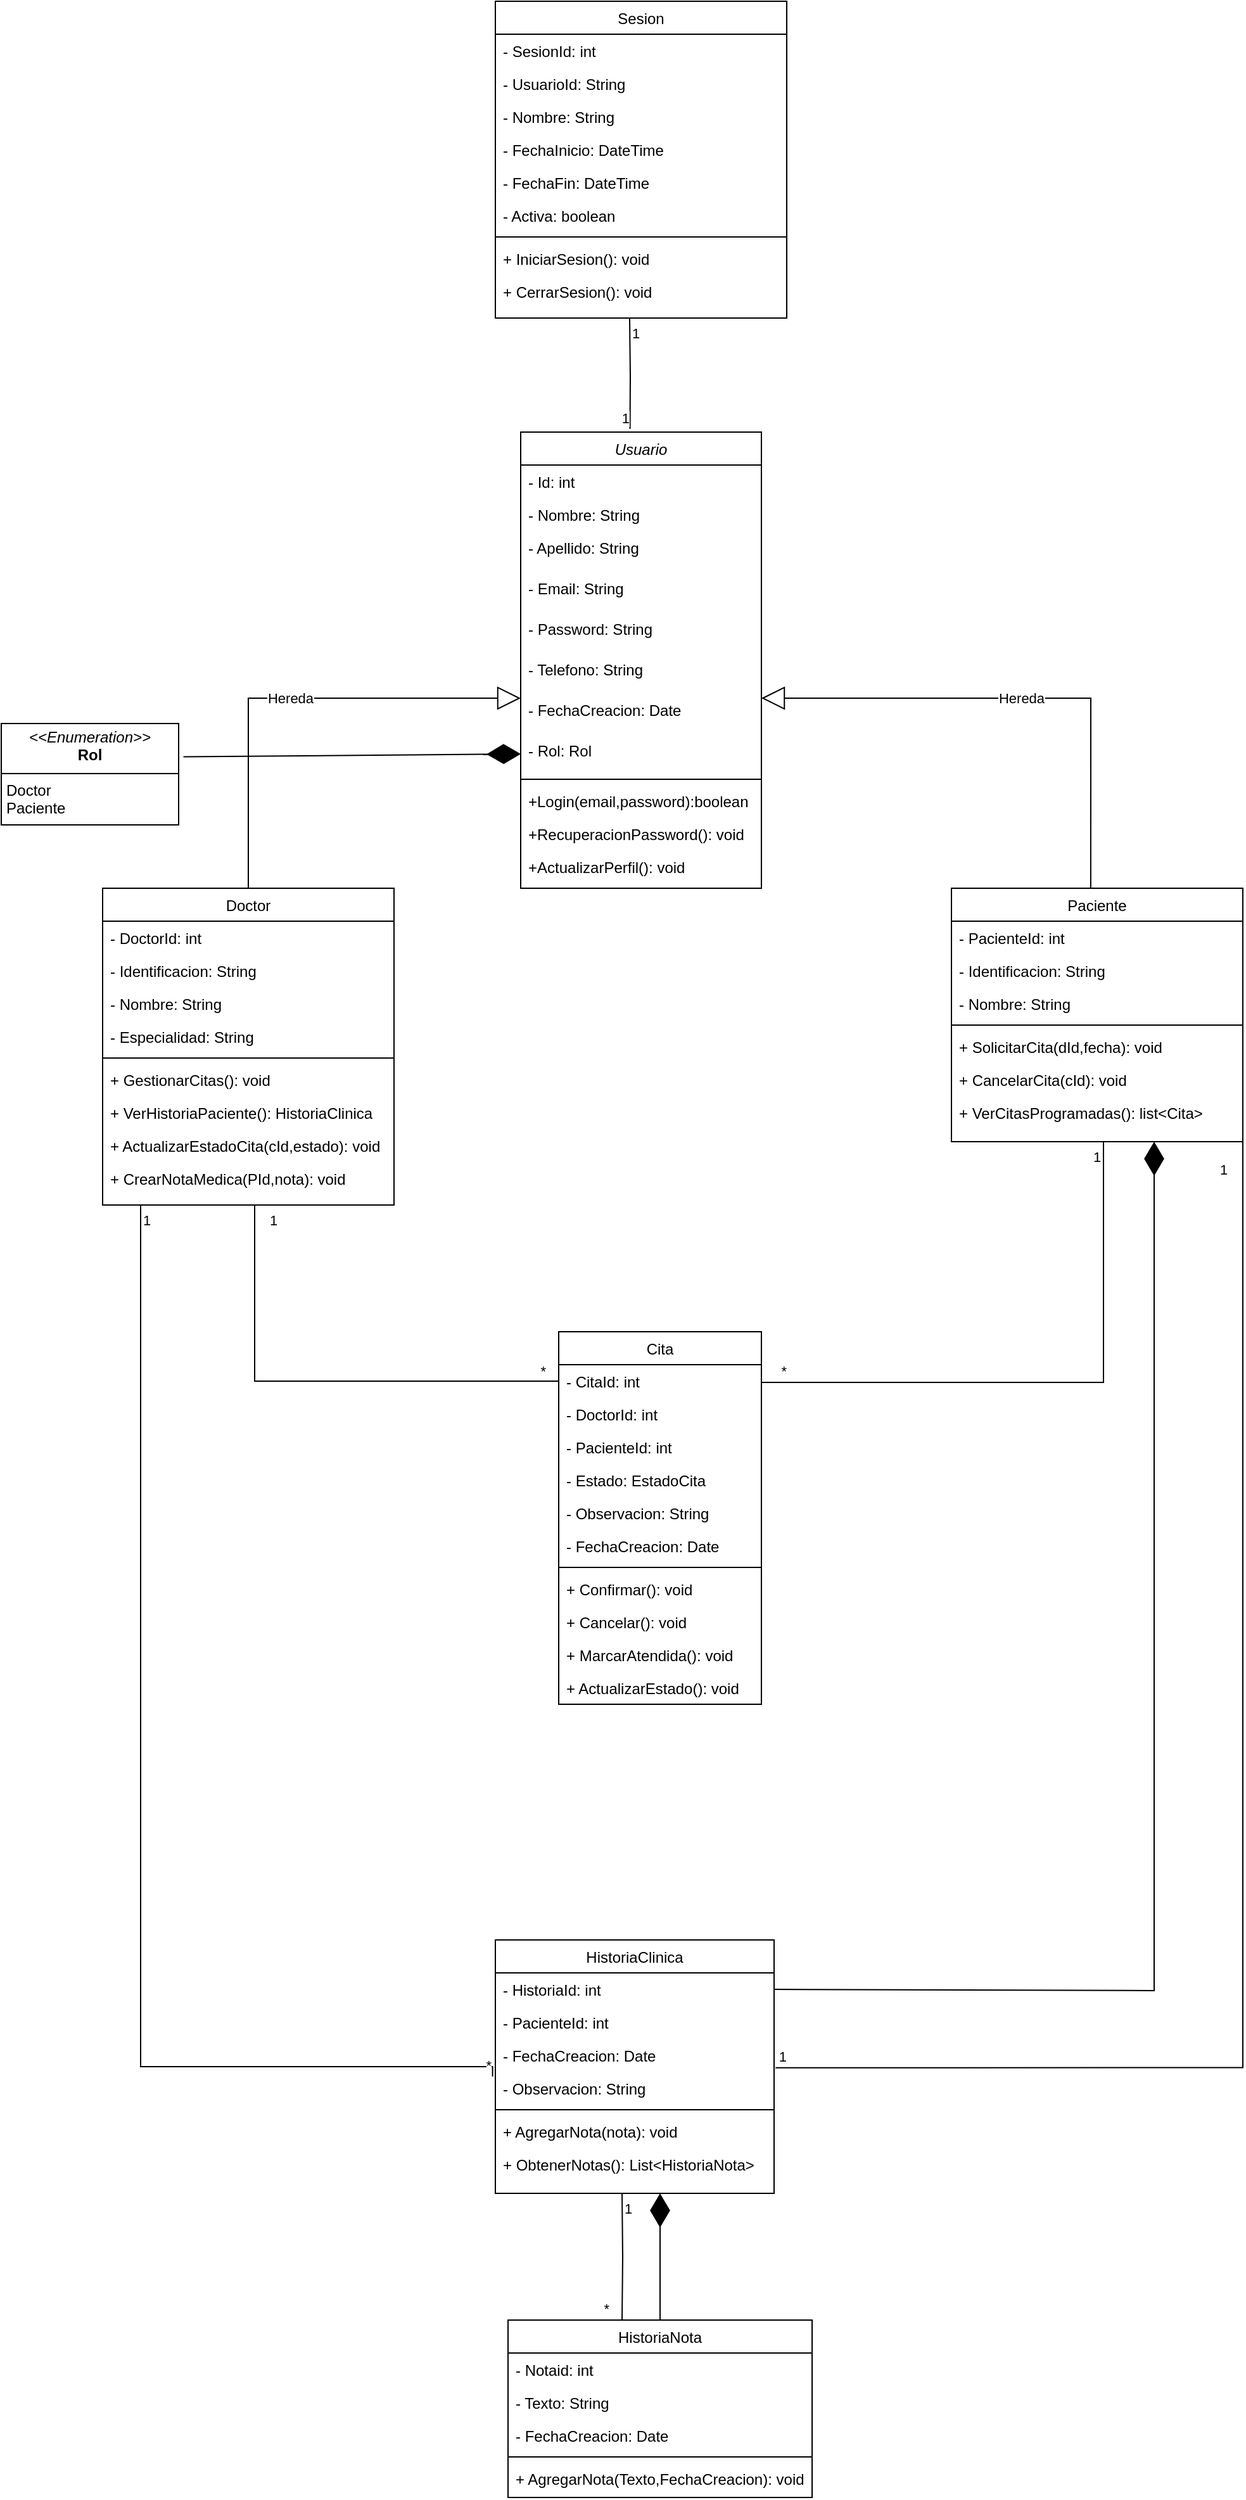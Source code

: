 <mxfile version="28.2.0">
  <diagram id="C5RBs43oDa-KdzZeNtuy" name="Page-1">
    <mxGraphModel dx="1711" dy="1525" grid="1" gridSize="10" guides="1" tooltips="1" connect="1" arrows="1" fold="1" page="1" pageScale="1" pageWidth="827" pageHeight="1169" math="0" shadow="0">
      <root>
        <mxCell id="WIyWlLk6GJQsqaUBKTNV-0" />
        <mxCell id="WIyWlLk6GJQsqaUBKTNV-1" parent="WIyWlLk6GJQsqaUBKTNV-0" />
        <mxCell id="zkfFHV4jXpPFQw0GAbJ--0" value="Usuario" style="swimlane;fontStyle=2;align=center;verticalAlign=top;childLayout=stackLayout;horizontal=1;startSize=26;horizontalStack=0;resizeParent=1;resizeLast=0;collapsible=1;marginBottom=0;rounded=0;shadow=0;strokeWidth=1;" parent="WIyWlLk6GJQsqaUBKTNV-1" vertex="1">
          <mxGeometry x="20" y="90" width="190" height="360" as="geometry">
            <mxRectangle x="230" y="140" width="160" height="26" as="alternateBounds" />
          </mxGeometry>
        </mxCell>
        <mxCell id="zkfFHV4jXpPFQw0GAbJ--1" value="- Id: int" style="text;align=left;verticalAlign=top;spacingLeft=4;spacingRight=4;overflow=hidden;rotatable=0;points=[[0,0.5],[1,0.5]];portConstraint=eastwest;" parent="zkfFHV4jXpPFQw0GAbJ--0" vertex="1">
          <mxGeometry y="26" width="190" height="26" as="geometry" />
        </mxCell>
        <mxCell id="zkfFHV4jXpPFQw0GAbJ--2" value="- Nombre: String  " style="text;align=left;verticalAlign=top;spacingLeft=4;spacingRight=4;overflow=hidden;rotatable=0;points=[[0,0.5],[1,0.5]];portConstraint=eastwest;rounded=0;shadow=0;html=0;" parent="zkfFHV4jXpPFQw0GAbJ--0" vertex="1">
          <mxGeometry y="52" width="190" height="26" as="geometry" />
        </mxCell>
        <mxCell id="zkfFHV4jXpPFQw0GAbJ--3" value="- Apellido: String" style="text;align=left;verticalAlign=top;spacingLeft=4;spacingRight=4;overflow=hidden;rotatable=0;points=[[0,0.5],[1,0.5]];portConstraint=eastwest;rounded=0;shadow=0;html=0;" parent="zkfFHV4jXpPFQw0GAbJ--0" vertex="1">
          <mxGeometry y="78" width="190" height="32" as="geometry" />
        </mxCell>
        <mxCell id="Ki-O50RaUJqETEI8qicS-6" value="- Email: String" style="text;align=left;verticalAlign=top;spacingLeft=4;spacingRight=4;overflow=hidden;rotatable=0;points=[[0,0.5],[1,0.5]];portConstraint=eastwest;rounded=0;shadow=0;html=0;" vertex="1" parent="zkfFHV4jXpPFQw0GAbJ--0">
          <mxGeometry y="110" width="190" height="32" as="geometry" />
        </mxCell>
        <mxCell id="Ki-O50RaUJqETEI8qicS-5" value="- Password: String" style="text;align=left;verticalAlign=top;spacingLeft=4;spacingRight=4;overflow=hidden;rotatable=0;points=[[0,0.5],[1,0.5]];portConstraint=eastwest;rounded=0;shadow=0;html=0;" vertex="1" parent="zkfFHV4jXpPFQw0GAbJ--0">
          <mxGeometry y="142" width="190" height="32" as="geometry" />
        </mxCell>
        <mxCell id="Ki-O50RaUJqETEI8qicS-7" value="- Telefono: String" style="text;align=left;verticalAlign=top;spacingLeft=4;spacingRight=4;overflow=hidden;rotatable=0;points=[[0,0.5],[1,0.5]];portConstraint=eastwest;rounded=0;shadow=0;html=0;" vertex="1" parent="zkfFHV4jXpPFQw0GAbJ--0">
          <mxGeometry y="174" width="190" height="32" as="geometry" />
        </mxCell>
        <mxCell id="Ki-O50RaUJqETEI8qicS-4" value="- FechaCreacion: Date" style="text;align=left;verticalAlign=top;spacingLeft=4;spacingRight=4;overflow=hidden;rotatable=0;points=[[0,0.5],[1,0.5]];portConstraint=eastwest;rounded=0;shadow=0;html=0;" vertex="1" parent="zkfFHV4jXpPFQw0GAbJ--0">
          <mxGeometry y="206" width="190" height="32" as="geometry" />
        </mxCell>
        <mxCell id="Ki-O50RaUJqETEI8qicS-3" value="- Rol: Rol" style="text;align=left;verticalAlign=top;spacingLeft=4;spacingRight=4;overflow=hidden;rotatable=0;points=[[0,0.5],[1,0.5]];portConstraint=eastwest;rounded=0;shadow=0;html=0;" vertex="1" parent="zkfFHV4jXpPFQw0GAbJ--0">
          <mxGeometry y="238" width="190" height="32" as="geometry" />
        </mxCell>
        <mxCell id="zkfFHV4jXpPFQw0GAbJ--4" value="" style="line;html=1;strokeWidth=1;align=left;verticalAlign=middle;spacingTop=-1;spacingLeft=3;spacingRight=3;rotatable=0;labelPosition=right;points=[];portConstraint=eastwest;" parent="zkfFHV4jXpPFQw0GAbJ--0" vertex="1">
          <mxGeometry y="270" width="190" height="8" as="geometry" />
        </mxCell>
        <mxCell id="Ki-O50RaUJqETEI8qicS-10" value="+Login(email,password):boolean" style="text;align=left;verticalAlign=top;spacingLeft=4;spacingRight=4;overflow=hidden;rotatable=0;points=[[0,0.5],[1,0.5]];portConstraint=eastwest;" vertex="1" parent="zkfFHV4jXpPFQw0GAbJ--0">
          <mxGeometry y="278" width="190" height="26" as="geometry" />
        </mxCell>
        <mxCell id="Ki-O50RaUJqETEI8qicS-9" value="+RecuperacionPassword(): void" style="text;align=left;verticalAlign=top;spacingLeft=4;spacingRight=4;overflow=hidden;rotatable=0;points=[[0,0.5],[1,0.5]];portConstraint=eastwest;" vertex="1" parent="zkfFHV4jXpPFQw0GAbJ--0">
          <mxGeometry y="304" width="190" height="26" as="geometry" />
        </mxCell>
        <mxCell id="Ki-O50RaUJqETEI8qicS-8" value="+ActualizarPerfil(): void" style="text;align=left;verticalAlign=top;spacingLeft=4;spacingRight=4;overflow=hidden;rotatable=0;points=[[0,0.5],[1,0.5]];portConstraint=eastwest;" vertex="1" parent="zkfFHV4jXpPFQw0GAbJ--0">
          <mxGeometry y="330" width="190" height="20" as="geometry" />
        </mxCell>
        <mxCell id="zkfFHV4jXpPFQw0GAbJ--6" value="Doctor" style="swimlane;fontStyle=0;align=center;verticalAlign=top;childLayout=stackLayout;horizontal=1;startSize=26;horizontalStack=0;resizeParent=1;resizeLast=0;collapsible=1;marginBottom=0;rounded=0;shadow=0;strokeWidth=1;" parent="WIyWlLk6GJQsqaUBKTNV-1" vertex="1">
          <mxGeometry x="-310" y="450" width="230" height="250" as="geometry">
            <mxRectangle x="130" y="380" width="160" height="26" as="alternateBounds" />
          </mxGeometry>
        </mxCell>
        <mxCell id="zkfFHV4jXpPFQw0GAbJ--7" value="- DoctorId: int" style="text;align=left;verticalAlign=top;spacingLeft=4;spacingRight=4;overflow=hidden;rotatable=0;points=[[0,0.5],[1,0.5]];portConstraint=eastwest;" parent="zkfFHV4jXpPFQw0GAbJ--6" vertex="1">
          <mxGeometry y="26" width="230" height="26" as="geometry" />
        </mxCell>
        <mxCell id="Ki-O50RaUJqETEI8qicS-17" value="- Identificacion: String" style="text;align=left;verticalAlign=top;spacingLeft=4;spacingRight=4;overflow=hidden;rotatable=0;points=[[0,0.5],[1,0.5]];portConstraint=eastwest;" vertex="1" parent="zkfFHV4jXpPFQw0GAbJ--6">
          <mxGeometry y="52" width="230" height="26" as="geometry" />
        </mxCell>
        <mxCell id="zkfFHV4jXpPFQw0GAbJ--8" value="- Nombre: String" style="text;align=left;verticalAlign=top;spacingLeft=4;spacingRight=4;overflow=hidden;rotatable=0;points=[[0,0.5],[1,0.5]];portConstraint=eastwest;rounded=0;shadow=0;html=0;" parent="zkfFHV4jXpPFQw0GAbJ--6" vertex="1">
          <mxGeometry y="78" width="230" height="26" as="geometry" />
        </mxCell>
        <mxCell id="Ki-O50RaUJqETEI8qicS-13" value="- Especialidad: String" style="text;align=left;verticalAlign=top;spacingLeft=4;spacingRight=4;overflow=hidden;rotatable=0;points=[[0,0.5],[1,0.5]];portConstraint=eastwest;rounded=0;shadow=0;html=0;" vertex="1" parent="zkfFHV4jXpPFQw0GAbJ--6">
          <mxGeometry y="104" width="230" height="26" as="geometry" />
        </mxCell>
        <mxCell id="zkfFHV4jXpPFQw0GAbJ--9" value="" style="line;html=1;strokeWidth=1;align=left;verticalAlign=middle;spacingTop=-1;spacingLeft=3;spacingRight=3;rotatable=0;labelPosition=right;points=[];portConstraint=eastwest;" parent="zkfFHV4jXpPFQw0GAbJ--6" vertex="1">
          <mxGeometry y="130" width="230" height="8" as="geometry" />
        </mxCell>
        <mxCell id="zkfFHV4jXpPFQw0GAbJ--11" value="+ GestionarCitas(): void" style="text;align=left;verticalAlign=top;spacingLeft=4;spacingRight=4;overflow=hidden;rotatable=0;points=[[0,0.5],[1,0.5]];portConstraint=eastwest;" parent="zkfFHV4jXpPFQw0GAbJ--6" vertex="1">
          <mxGeometry y="138" width="230" height="26" as="geometry" />
        </mxCell>
        <mxCell id="Ki-O50RaUJqETEI8qicS-18" value="+ VerHistoriaPaciente(): HistoriaClinica" style="text;align=left;verticalAlign=top;spacingLeft=4;spacingRight=4;overflow=hidden;rotatable=0;points=[[0,0.5],[1,0.5]];portConstraint=eastwest;" vertex="1" parent="zkfFHV4jXpPFQw0GAbJ--6">
          <mxGeometry y="164" width="230" height="26" as="geometry" />
        </mxCell>
        <mxCell id="Ki-O50RaUJqETEI8qicS-19" value="+ ActualizarEstadoCita(cId,estado): void" style="text;align=left;verticalAlign=top;spacingLeft=4;spacingRight=4;overflow=hidden;rotatable=0;points=[[0,0.5],[1,0.5]];portConstraint=eastwest;" vertex="1" parent="zkfFHV4jXpPFQw0GAbJ--6">
          <mxGeometry y="190" width="230" height="26" as="geometry" />
        </mxCell>
        <mxCell id="Ki-O50RaUJqETEI8qicS-20" value="+ CrearNotaMedica(PId,nota): void" style="text;align=left;verticalAlign=top;spacingLeft=4;spacingRight=4;overflow=hidden;rotatable=0;points=[[0,0.5],[1,0.5]];portConstraint=eastwest;" vertex="1" parent="zkfFHV4jXpPFQw0GAbJ--6">
          <mxGeometry y="216" width="230" height="26" as="geometry" />
        </mxCell>
        <mxCell id="zkfFHV4jXpPFQw0GAbJ--17" value="Cita" style="swimlane;fontStyle=0;align=center;verticalAlign=top;childLayout=stackLayout;horizontal=1;startSize=26;horizontalStack=0;resizeParent=1;resizeLast=0;collapsible=1;marginBottom=0;rounded=0;shadow=0;strokeWidth=1;" parent="WIyWlLk6GJQsqaUBKTNV-1" vertex="1">
          <mxGeometry x="50" y="800" width="160" height="294" as="geometry">
            <mxRectangle x="508" y="120" width="160" height="26" as="alternateBounds" />
          </mxGeometry>
        </mxCell>
        <mxCell id="zkfFHV4jXpPFQw0GAbJ--18" value="- CitaId: int" style="text;align=left;verticalAlign=top;spacingLeft=4;spacingRight=4;overflow=hidden;rotatable=0;points=[[0,0.5],[1,0.5]];portConstraint=eastwest;" parent="zkfFHV4jXpPFQw0GAbJ--17" vertex="1">
          <mxGeometry y="26" width="160" height="26" as="geometry" />
        </mxCell>
        <mxCell id="zkfFHV4jXpPFQw0GAbJ--19" value="- DoctorId: int" style="text;align=left;verticalAlign=top;spacingLeft=4;spacingRight=4;overflow=hidden;rotatable=0;points=[[0,0.5],[1,0.5]];portConstraint=eastwest;rounded=0;shadow=0;html=0;" parent="zkfFHV4jXpPFQw0GAbJ--17" vertex="1">
          <mxGeometry y="52" width="160" height="26" as="geometry" />
        </mxCell>
        <mxCell id="zkfFHV4jXpPFQw0GAbJ--20" value="- PacienteId: int" style="text;align=left;verticalAlign=top;spacingLeft=4;spacingRight=4;overflow=hidden;rotatable=0;points=[[0,0.5],[1,0.5]];portConstraint=eastwest;rounded=0;shadow=0;html=0;" parent="zkfFHV4jXpPFQw0GAbJ--17" vertex="1">
          <mxGeometry y="78" width="160" height="26" as="geometry" />
        </mxCell>
        <mxCell id="zkfFHV4jXpPFQw0GAbJ--21" value="- Estado: EstadoCita" style="text;align=left;verticalAlign=top;spacingLeft=4;spacingRight=4;overflow=hidden;rotatable=0;points=[[0,0.5],[1,0.5]];portConstraint=eastwest;rounded=0;shadow=0;html=0;" parent="zkfFHV4jXpPFQw0GAbJ--17" vertex="1">
          <mxGeometry y="104" width="160" height="26" as="geometry" />
        </mxCell>
        <mxCell id="zkfFHV4jXpPFQw0GAbJ--22" value="- Observacion: String" style="text;align=left;verticalAlign=top;spacingLeft=4;spacingRight=4;overflow=hidden;rotatable=0;points=[[0,0.5],[1,0.5]];portConstraint=eastwest;rounded=0;shadow=0;html=0;" parent="zkfFHV4jXpPFQw0GAbJ--17" vertex="1">
          <mxGeometry y="130" width="160" height="26" as="geometry" />
        </mxCell>
        <mxCell id="Ki-O50RaUJqETEI8qicS-31" value="- FechaCreacion: Date" style="text;align=left;verticalAlign=top;spacingLeft=4;spacingRight=4;overflow=hidden;rotatable=0;points=[[0,0.5],[1,0.5]];portConstraint=eastwest;rounded=0;shadow=0;html=0;" vertex="1" parent="zkfFHV4jXpPFQw0GAbJ--17">
          <mxGeometry y="156" width="160" height="26" as="geometry" />
        </mxCell>
        <mxCell id="zkfFHV4jXpPFQw0GAbJ--23" value="" style="line;html=1;strokeWidth=1;align=left;verticalAlign=middle;spacingTop=-1;spacingLeft=3;spacingRight=3;rotatable=0;labelPosition=right;points=[];portConstraint=eastwest;" parent="zkfFHV4jXpPFQw0GAbJ--17" vertex="1">
          <mxGeometry y="182" width="160" height="8" as="geometry" />
        </mxCell>
        <mxCell id="zkfFHV4jXpPFQw0GAbJ--24" value="+ Confirmar(): void" style="text;align=left;verticalAlign=top;spacingLeft=4;spacingRight=4;overflow=hidden;rotatable=0;points=[[0,0.5],[1,0.5]];portConstraint=eastwest;" parent="zkfFHV4jXpPFQw0GAbJ--17" vertex="1">
          <mxGeometry y="190" width="160" height="26" as="geometry" />
        </mxCell>
        <mxCell id="zkfFHV4jXpPFQw0GAbJ--25" value="+ Cancelar(): void" style="text;align=left;verticalAlign=top;spacingLeft=4;spacingRight=4;overflow=hidden;rotatable=0;points=[[0,0.5],[1,0.5]];portConstraint=eastwest;" parent="zkfFHV4jXpPFQw0GAbJ--17" vertex="1">
          <mxGeometry y="216" width="160" height="26" as="geometry" />
        </mxCell>
        <mxCell id="Ki-O50RaUJqETEI8qicS-33" value="+ MarcarAtendida(): void" style="text;align=left;verticalAlign=top;spacingLeft=4;spacingRight=4;overflow=hidden;rotatable=0;points=[[0,0.5],[1,0.5]];portConstraint=eastwest;" vertex="1" parent="zkfFHV4jXpPFQw0GAbJ--17">
          <mxGeometry y="242" width="160" height="26" as="geometry" />
        </mxCell>
        <mxCell id="Ki-O50RaUJqETEI8qicS-34" value="+ ActualizarEstado(): void" style="text;align=left;verticalAlign=top;spacingLeft=4;spacingRight=4;overflow=hidden;rotatable=0;points=[[0,0.5],[1,0.5]];portConstraint=eastwest;" vertex="1" parent="zkfFHV4jXpPFQw0GAbJ--17">
          <mxGeometry y="268" width="160" height="26" as="geometry" />
        </mxCell>
        <mxCell id="Ki-O50RaUJqETEI8qicS-21" value="Paciente" style="swimlane;fontStyle=0;align=center;verticalAlign=top;childLayout=stackLayout;horizontal=1;startSize=26;horizontalStack=0;resizeParent=1;resizeLast=0;collapsible=1;marginBottom=0;rounded=0;shadow=0;strokeWidth=1;" vertex="1" parent="WIyWlLk6GJQsqaUBKTNV-1">
          <mxGeometry x="360" y="450" width="230" height="200" as="geometry">
            <mxRectangle x="130" y="380" width="160" height="26" as="alternateBounds" />
          </mxGeometry>
        </mxCell>
        <mxCell id="Ki-O50RaUJqETEI8qicS-22" value="- PacienteId: int" style="text;align=left;verticalAlign=top;spacingLeft=4;spacingRight=4;overflow=hidden;rotatable=0;points=[[0,0.5],[1,0.5]];portConstraint=eastwest;" vertex="1" parent="Ki-O50RaUJqETEI8qicS-21">
          <mxGeometry y="26" width="230" height="26" as="geometry" />
        </mxCell>
        <mxCell id="Ki-O50RaUJqETEI8qicS-23" value="- Identificacion: String" style="text;align=left;verticalAlign=top;spacingLeft=4;spacingRight=4;overflow=hidden;rotatable=0;points=[[0,0.5],[1,0.5]];portConstraint=eastwest;" vertex="1" parent="Ki-O50RaUJqETEI8qicS-21">
          <mxGeometry y="52" width="230" height="26" as="geometry" />
        </mxCell>
        <mxCell id="Ki-O50RaUJqETEI8qicS-24" value="- Nombre: String" style="text;align=left;verticalAlign=top;spacingLeft=4;spacingRight=4;overflow=hidden;rotatable=0;points=[[0,0.5],[1,0.5]];portConstraint=eastwest;rounded=0;shadow=0;html=0;" vertex="1" parent="Ki-O50RaUJqETEI8qicS-21">
          <mxGeometry y="78" width="230" height="26" as="geometry" />
        </mxCell>
        <mxCell id="Ki-O50RaUJqETEI8qicS-26" value="" style="line;html=1;strokeWidth=1;align=left;verticalAlign=middle;spacingTop=-1;spacingLeft=3;spacingRight=3;rotatable=0;labelPosition=right;points=[];portConstraint=eastwest;" vertex="1" parent="Ki-O50RaUJqETEI8qicS-21">
          <mxGeometry y="104" width="230" height="8" as="geometry" />
        </mxCell>
        <mxCell id="Ki-O50RaUJqETEI8qicS-27" value="+ SolicitarCita(dId,fecha): void" style="text;align=left;verticalAlign=top;spacingLeft=4;spacingRight=4;overflow=hidden;rotatable=0;points=[[0,0.5],[1,0.5]];portConstraint=eastwest;" vertex="1" parent="Ki-O50RaUJqETEI8qicS-21">
          <mxGeometry y="112" width="230" height="26" as="geometry" />
        </mxCell>
        <mxCell id="Ki-O50RaUJqETEI8qicS-28" value="+ CancelarCita(cId): void" style="text;align=left;verticalAlign=top;spacingLeft=4;spacingRight=4;overflow=hidden;rotatable=0;points=[[0,0.5],[1,0.5]];portConstraint=eastwest;" vertex="1" parent="Ki-O50RaUJqETEI8qicS-21">
          <mxGeometry y="138" width="230" height="26" as="geometry" />
        </mxCell>
        <mxCell id="Ki-O50RaUJqETEI8qicS-29" value="+ VerCitasProgramadas(): list&lt;Cita&gt;" style="text;align=left;verticalAlign=top;spacingLeft=4;spacingRight=4;overflow=hidden;rotatable=0;points=[[0,0.5],[1,0.5]];portConstraint=eastwest;" vertex="1" parent="Ki-O50RaUJqETEI8qicS-21">
          <mxGeometry y="164" width="230" height="26" as="geometry" />
        </mxCell>
        <mxCell id="Ki-O50RaUJqETEI8qicS-35" value="HistoriaClinica" style="swimlane;fontStyle=0;align=center;verticalAlign=top;childLayout=stackLayout;horizontal=1;startSize=26;horizontalStack=0;resizeParent=1;resizeLast=0;collapsible=1;marginBottom=0;rounded=0;shadow=0;strokeWidth=1;" vertex="1" parent="WIyWlLk6GJQsqaUBKTNV-1">
          <mxGeometry y="1280" width="220" height="200" as="geometry">
            <mxRectangle x="508" y="120" width="160" height="26" as="alternateBounds" />
          </mxGeometry>
        </mxCell>
        <mxCell id="Ki-O50RaUJqETEI8qicS-36" value="- HistoriaId: int" style="text;align=left;verticalAlign=top;spacingLeft=4;spacingRight=4;overflow=hidden;rotatable=0;points=[[0,0.5],[1,0.5]];portConstraint=eastwest;" vertex="1" parent="Ki-O50RaUJqETEI8qicS-35">
          <mxGeometry y="26" width="220" height="26" as="geometry" />
        </mxCell>
        <mxCell id="Ki-O50RaUJqETEI8qicS-38" value="- PacienteId: int" style="text;align=left;verticalAlign=top;spacingLeft=4;spacingRight=4;overflow=hidden;rotatable=0;points=[[0,0.5],[1,0.5]];portConstraint=eastwest;rounded=0;shadow=0;html=0;" vertex="1" parent="Ki-O50RaUJqETEI8qicS-35">
          <mxGeometry y="52" width="220" height="26" as="geometry" />
        </mxCell>
        <mxCell id="Ki-O50RaUJqETEI8qicS-41" value="- FechaCreacion: Date" style="text;align=left;verticalAlign=top;spacingLeft=4;spacingRight=4;overflow=hidden;rotatable=0;points=[[0,0.5],[1,0.5]];portConstraint=eastwest;rounded=0;shadow=0;html=0;" vertex="1" parent="Ki-O50RaUJqETEI8qicS-35">
          <mxGeometry y="78" width="220" height="26" as="geometry" />
        </mxCell>
        <mxCell id="Ki-O50RaUJqETEI8qicS-40" value="- Observacion: String" style="text;align=left;verticalAlign=top;spacingLeft=4;spacingRight=4;overflow=hidden;rotatable=0;points=[[0,0.5],[1,0.5]];portConstraint=eastwest;rounded=0;shadow=0;html=0;" vertex="1" parent="Ki-O50RaUJqETEI8qicS-35">
          <mxGeometry y="104" width="220" height="26" as="geometry" />
        </mxCell>
        <mxCell id="Ki-O50RaUJqETEI8qicS-42" value="" style="line;html=1;strokeWidth=1;align=left;verticalAlign=middle;spacingTop=-1;spacingLeft=3;spacingRight=3;rotatable=0;labelPosition=right;points=[];portConstraint=eastwest;" vertex="1" parent="Ki-O50RaUJqETEI8qicS-35">
          <mxGeometry y="130" width="220" height="8" as="geometry" />
        </mxCell>
        <mxCell id="Ki-O50RaUJqETEI8qicS-43" value="+ AgregarNota(nota): void" style="text;align=left;verticalAlign=top;spacingLeft=4;spacingRight=4;overflow=hidden;rotatable=0;points=[[0,0.5],[1,0.5]];portConstraint=eastwest;" vertex="1" parent="Ki-O50RaUJqETEI8qicS-35">
          <mxGeometry y="138" width="220" height="26" as="geometry" />
        </mxCell>
        <mxCell id="Ki-O50RaUJqETEI8qicS-44" value="+ ObtenerNotas(): List&lt;HistoriaNota&gt;" style="text;align=left;verticalAlign=top;spacingLeft=4;spacingRight=4;overflow=hidden;rotatable=0;points=[[0,0.5],[1,0.5]];portConstraint=eastwest;" vertex="1" parent="Ki-O50RaUJqETEI8qicS-35">
          <mxGeometry y="164" width="220" height="26" as="geometry" />
        </mxCell>
        <mxCell id="Ki-O50RaUJqETEI8qicS-47" value="HistoriaNota" style="swimlane;fontStyle=0;align=center;verticalAlign=top;childLayout=stackLayout;horizontal=1;startSize=26;horizontalStack=0;resizeParent=1;resizeLast=0;collapsible=1;marginBottom=0;rounded=0;shadow=0;strokeWidth=1;" vertex="1" parent="WIyWlLk6GJQsqaUBKTNV-1">
          <mxGeometry x="10" y="1580" width="240" height="140" as="geometry">
            <mxRectangle x="508" y="120" width="160" height="26" as="alternateBounds" />
          </mxGeometry>
        </mxCell>
        <mxCell id="Ki-O50RaUJqETEI8qicS-48" value="- Notaid: int" style="text;align=left;verticalAlign=top;spacingLeft=4;spacingRight=4;overflow=hidden;rotatable=0;points=[[0,0.5],[1,0.5]];portConstraint=eastwest;" vertex="1" parent="Ki-O50RaUJqETEI8qicS-47">
          <mxGeometry y="26" width="240" height="26" as="geometry" />
        </mxCell>
        <mxCell id="Ki-O50RaUJqETEI8qicS-49" value="- Texto: String" style="text;align=left;verticalAlign=top;spacingLeft=4;spacingRight=4;overflow=hidden;rotatable=0;points=[[0,0.5],[1,0.5]];portConstraint=eastwest;rounded=0;shadow=0;html=0;" vertex="1" parent="Ki-O50RaUJqETEI8qicS-47">
          <mxGeometry y="52" width="240" height="26" as="geometry" />
        </mxCell>
        <mxCell id="Ki-O50RaUJqETEI8qicS-50" value="- FechaCreacion: Date" style="text;align=left;verticalAlign=top;spacingLeft=4;spacingRight=4;overflow=hidden;rotatable=0;points=[[0,0.5],[1,0.5]];portConstraint=eastwest;rounded=0;shadow=0;html=0;" vertex="1" parent="Ki-O50RaUJqETEI8qicS-47">
          <mxGeometry y="78" width="240" height="26" as="geometry" />
        </mxCell>
        <mxCell id="Ki-O50RaUJqETEI8qicS-52" value="" style="line;html=1;strokeWidth=1;align=left;verticalAlign=middle;spacingTop=-1;spacingLeft=3;spacingRight=3;rotatable=0;labelPosition=right;points=[];portConstraint=eastwest;" vertex="1" parent="Ki-O50RaUJqETEI8qicS-47">
          <mxGeometry y="104" width="240" height="8" as="geometry" />
        </mxCell>
        <mxCell id="Ki-O50RaUJqETEI8qicS-53" value="+ AgregarNota(Texto,FechaCreacion): void" style="text;align=left;verticalAlign=top;spacingLeft=4;spacingRight=4;overflow=hidden;rotatable=0;points=[[0,0.5],[1,0.5]];portConstraint=eastwest;" vertex="1" parent="Ki-O50RaUJqETEI8qicS-47">
          <mxGeometry y="112" width="240" height="26" as="geometry" />
        </mxCell>
        <mxCell id="Ki-O50RaUJqETEI8qicS-55" value="Sesion" style="swimlane;fontStyle=0;align=center;verticalAlign=top;childLayout=stackLayout;horizontal=1;startSize=26;horizontalStack=0;resizeParent=1;resizeLast=0;collapsible=1;marginBottom=0;rounded=0;shadow=0;strokeWidth=1;" vertex="1" parent="WIyWlLk6GJQsqaUBKTNV-1">
          <mxGeometry y="-250" width="230" height="250" as="geometry">
            <mxRectangle x="130" y="380" width="160" height="26" as="alternateBounds" />
          </mxGeometry>
        </mxCell>
        <mxCell id="Ki-O50RaUJqETEI8qicS-56" value="- SesionId: int" style="text;align=left;verticalAlign=top;spacingLeft=4;spacingRight=4;overflow=hidden;rotatable=0;points=[[0,0.5],[1,0.5]];portConstraint=eastwest;" vertex="1" parent="Ki-O50RaUJqETEI8qicS-55">
          <mxGeometry y="26" width="230" height="26" as="geometry" />
        </mxCell>
        <mxCell id="Ki-O50RaUJqETEI8qicS-57" value="- UsuarioId: String" style="text;align=left;verticalAlign=top;spacingLeft=4;spacingRight=4;overflow=hidden;rotatable=0;points=[[0,0.5],[1,0.5]];portConstraint=eastwest;" vertex="1" parent="Ki-O50RaUJqETEI8qicS-55">
          <mxGeometry y="52" width="230" height="26" as="geometry" />
        </mxCell>
        <mxCell id="Ki-O50RaUJqETEI8qicS-58" value="- Nombre: String" style="text;align=left;verticalAlign=top;spacingLeft=4;spacingRight=4;overflow=hidden;rotatable=0;points=[[0,0.5],[1,0.5]];portConstraint=eastwest;rounded=0;shadow=0;html=0;" vertex="1" parent="Ki-O50RaUJqETEI8qicS-55">
          <mxGeometry y="78" width="230" height="26" as="geometry" />
        </mxCell>
        <mxCell id="Ki-O50RaUJqETEI8qicS-59" value="- FechaInicio: DateTime" style="text;align=left;verticalAlign=top;spacingLeft=4;spacingRight=4;overflow=hidden;rotatable=0;points=[[0,0.5],[1,0.5]];portConstraint=eastwest;rounded=0;shadow=0;html=0;" vertex="1" parent="Ki-O50RaUJqETEI8qicS-55">
          <mxGeometry y="104" width="230" height="26" as="geometry" />
        </mxCell>
        <mxCell id="Ki-O50RaUJqETEI8qicS-65" value="- FechaFin: DateTime" style="text;align=left;verticalAlign=top;spacingLeft=4;spacingRight=4;overflow=hidden;rotatable=0;points=[[0,0.5],[1,0.5]];portConstraint=eastwest;rounded=0;shadow=0;html=0;" vertex="1" parent="Ki-O50RaUJqETEI8qicS-55">
          <mxGeometry y="130" width="230" height="26" as="geometry" />
        </mxCell>
        <mxCell id="Ki-O50RaUJqETEI8qicS-66" value="- Activa: boolean" style="text;align=left;verticalAlign=top;spacingLeft=4;spacingRight=4;overflow=hidden;rotatable=0;points=[[0,0.5],[1,0.5]];portConstraint=eastwest;rounded=0;shadow=0;html=0;" vertex="1" parent="Ki-O50RaUJqETEI8qicS-55">
          <mxGeometry y="156" width="230" height="26" as="geometry" />
        </mxCell>
        <mxCell id="Ki-O50RaUJqETEI8qicS-60" value="" style="line;html=1;strokeWidth=1;align=left;verticalAlign=middle;spacingTop=-1;spacingLeft=3;spacingRight=3;rotatable=0;labelPosition=right;points=[];portConstraint=eastwest;" vertex="1" parent="Ki-O50RaUJqETEI8qicS-55">
          <mxGeometry y="182" width="230" height="8" as="geometry" />
        </mxCell>
        <mxCell id="Ki-O50RaUJqETEI8qicS-61" value="+ IniciarSesion(): void" style="text;align=left;verticalAlign=top;spacingLeft=4;spacingRight=4;overflow=hidden;rotatable=0;points=[[0,0.5],[1,0.5]];portConstraint=eastwest;" vertex="1" parent="Ki-O50RaUJqETEI8qicS-55">
          <mxGeometry y="190" width="230" height="26" as="geometry" />
        </mxCell>
        <mxCell id="Ki-O50RaUJqETEI8qicS-62" value="+ CerrarSesion(): void" style="text;align=left;verticalAlign=top;spacingLeft=4;spacingRight=4;overflow=hidden;rotatable=0;points=[[0,0.5],[1,0.5]];portConstraint=eastwest;" vertex="1" parent="Ki-O50RaUJqETEI8qicS-55">
          <mxGeometry y="216" width="230" height="26" as="geometry" />
        </mxCell>
        <mxCell id="Ki-O50RaUJqETEI8qicS-67" value="Hereda" style="endArrow=block;endSize=16;endFill=0;html=1;rounded=0;exitX=0.5;exitY=0;exitDx=0;exitDy=0;" edge="1" parent="WIyWlLk6GJQsqaUBKTNV-1" source="zkfFHV4jXpPFQw0GAbJ--6">
          <mxGeometry width="160" relative="1" as="geometry">
            <mxPoint x="-195" y="410" as="sourcePoint" />
            <mxPoint x="20" y="300" as="targetPoint" />
            <Array as="points">
              <mxPoint x="-195" y="300" />
            </Array>
          </mxGeometry>
        </mxCell>
        <mxCell id="Ki-O50RaUJqETEI8qicS-68" value="Hereda" style="endArrow=block;endSize=16;endFill=0;html=1;rounded=0;exitX=0.478;exitY=0;exitDx=0;exitDy=0;entryX=1;entryY=0.5;entryDx=0;entryDy=0;exitPerimeter=0;" edge="1" parent="WIyWlLk6GJQsqaUBKTNV-1" source="Ki-O50RaUJqETEI8qicS-21">
          <mxGeometry width="160" relative="1" as="geometry">
            <mxPoint x="470" y="418" as="sourcePoint" />
            <mxPoint x="210" y="300.0" as="targetPoint" />
            <Array as="points">
              <mxPoint x="470" y="300" />
            </Array>
          </mxGeometry>
        </mxCell>
        <mxCell id="Ki-O50RaUJqETEI8qicS-69" value="" style="endArrow=none;html=1;edgeStyle=orthogonalEdgeStyle;rounded=0;entryX=0;entryY=0.5;entryDx=0;entryDy=0;" edge="1" parent="WIyWlLk6GJQsqaUBKTNV-1" target="zkfFHV4jXpPFQw0GAbJ--18">
          <mxGeometry relative="1" as="geometry">
            <mxPoint x="-190" y="700" as="sourcePoint" />
            <mxPoint x="-100" y="770" as="targetPoint" />
            <Array as="points">
              <mxPoint x="-190" y="700" />
              <mxPoint x="-190" y="839" />
            </Array>
          </mxGeometry>
        </mxCell>
        <mxCell id="Ki-O50RaUJqETEI8qicS-70" value="1" style="edgeLabel;resizable=0;html=1;align=left;verticalAlign=bottom;rotation=0;" connectable="0" vertex="1" parent="Ki-O50RaUJqETEI8qicS-69">
          <mxGeometry x="-1" relative="1" as="geometry">
            <mxPoint x="10" y="20" as="offset" />
          </mxGeometry>
        </mxCell>
        <mxCell id="Ki-O50RaUJqETEI8qicS-71" value="*" style="edgeLabel;resizable=0;html=1;align=right;verticalAlign=bottom;" connectable="0" vertex="1" parent="Ki-O50RaUJqETEI8qicS-69">
          <mxGeometry x="1" relative="1" as="geometry">
            <mxPoint x="-10" as="offset" />
          </mxGeometry>
        </mxCell>
        <mxCell id="Ki-O50RaUJqETEI8qicS-72" value="" style="endArrow=none;html=1;edgeStyle=orthogonalEdgeStyle;rounded=0;entryX=1;entryY=0.5;entryDx=0;entryDy=0;" edge="1" parent="WIyWlLk6GJQsqaUBKTNV-1" target="zkfFHV4jXpPFQw0GAbJ--18">
          <mxGeometry relative="1" as="geometry">
            <mxPoint x="480" y="650" as="sourcePoint" />
            <mxPoint x="290.03" y="855.876" as="targetPoint" />
            <Array as="points">
              <mxPoint x="480" y="840" />
              <mxPoint x="210" y="840" />
            </Array>
          </mxGeometry>
        </mxCell>
        <mxCell id="Ki-O50RaUJqETEI8qicS-73" value="1" style="edgeLabel;resizable=0;html=1;align=left;verticalAlign=bottom;" connectable="0" vertex="1" parent="Ki-O50RaUJqETEI8qicS-72">
          <mxGeometry x="-1" relative="1" as="geometry">
            <mxPoint x="-10" y="20" as="offset" />
          </mxGeometry>
        </mxCell>
        <mxCell id="Ki-O50RaUJqETEI8qicS-74" value="*" style="edgeLabel;resizable=0;html=1;align=right;verticalAlign=bottom;" connectable="0" vertex="1" parent="Ki-O50RaUJqETEI8qicS-72">
          <mxGeometry x="1" relative="1" as="geometry">
            <mxPoint x="20" as="offset" />
          </mxGeometry>
        </mxCell>
        <mxCell id="Ki-O50RaUJqETEI8qicS-75" value="" style="endArrow=none;html=1;edgeStyle=orthogonalEdgeStyle;rounded=0;entryX=1.005;entryY=0.878;entryDx=0;entryDy=0;entryPerimeter=0;exitX=1;exitY=1;exitDx=0;exitDy=0;" edge="1" parent="WIyWlLk6GJQsqaUBKTNV-1" source="Ki-O50RaUJqETEI8qicS-21" target="Ki-O50RaUJqETEI8qicS-41">
          <mxGeometry relative="1" as="geometry">
            <mxPoint x="590" y="550" as="sourcePoint" />
            <mxPoint x="230" y="1380" as="targetPoint" />
            <Array as="points">
              <mxPoint x="590" y="1381" />
            </Array>
          </mxGeometry>
        </mxCell>
        <mxCell id="Ki-O50RaUJqETEI8qicS-76" value="1" style="edgeLabel;resizable=0;html=1;align=left;verticalAlign=bottom;" connectable="0" vertex="1" parent="Ki-O50RaUJqETEI8qicS-75">
          <mxGeometry x="-1" relative="1" as="geometry">
            <mxPoint x="-20" y="30" as="offset" />
          </mxGeometry>
        </mxCell>
        <mxCell id="Ki-O50RaUJqETEI8qicS-77" value="1" style="edgeLabel;resizable=0;html=1;align=right;verticalAlign=bottom;" connectable="0" vertex="1" parent="Ki-O50RaUJqETEI8qicS-75">
          <mxGeometry x="1" relative="1" as="geometry">
            <mxPoint x="9" as="offset" />
          </mxGeometry>
        </mxCell>
        <mxCell id="Ki-O50RaUJqETEI8qicS-81" value="" style="endArrow=none;html=1;edgeStyle=orthogonalEdgeStyle;rounded=0;entryX=0.375;entryY=0;entryDx=0;entryDy=0;entryPerimeter=0;" edge="1" parent="WIyWlLk6GJQsqaUBKTNV-1" target="Ki-O50RaUJqETEI8qicS-47">
          <mxGeometry relative="1" as="geometry">
            <mxPoint x="100" y="1480" as="sourcePoint" />
            <mxPoint x="860" y="790" as="targetPoint" />
            <Array as="points" />
          </mxGeometry>
        </mxCell>
        <mxCell id="Ki-O50RaUJqETEI8qicS-82" value="1" style="edgeLabel;resizable=0;html=1;align=left;verticalAlign=bottom;" connectable="0" vertex="1" parent="Ki-O50RaUJqETEI8qicS-81">
          <mxGeometry x="-1" relative="1" as="geometry">
            <mxPoint y="20" as="offset" />
          </mxGeometry>
        </mxCell>
        <mxCell id="Ki-O50RaUJqETEI8qicS-83" value="*" style="edgeLabel;resizable=0;html=1;align=right;verticalAlign=bottom;" connectable="0" vertex="1" parent="Ki-O50RaUJqETEI8qicS-81">
          <mxGeometry x="1" relative="1" as="geometry">
            <mxPoint x="-10" as="offset" />
          </mxGeometry>
        </mxCell>
        <mxCell id="Ki-O50RaUJqETEI8qicS-84" value="" style="endArrow=none;html=1;edgeStyle=orthogonalEdgeStyle;rounded=0;entryX=-0.01;entryY=1.146;entryDx=0;entryDy=0;entryPerimeter=0;" edge="1" parent="WIyWlLk6GJQsqaUBKTNV-1" target="Ki-O50RaUJqETEI8qicS-41">
          <mxGeometry relative="1" as="geometry">
            <mxPoint x="-280" y="700" as="sourcePoint" />
            <mxPoint x="-10" y="1350" as="targetPoint" />
            <Array as="points">
              <mxPoint x="-280" y="1380" />
              <mxPoint x="-2" y="1380" />
            </Array>
          </mxGeometry>
        </mxCell>
        <mxCell id="Ki-O50RaUJqETEI8qicS-85" value="1" style="edgeLabel;resizable=0;html=1;align=left;verticalAlign=bottom;" connectable="0" vertex="1" parent="Ki-O50RaUJqETEI8qicS-84">
          <mxGeometry x="-1" relative="1" as="geometry">
            <mxPoint y="20" as="offset" />
          </mxGeometry>
        </mxCell>
        <mxCell id="Ki-O50RaUJqETEI8qicS-86" value="*" style="edgeLabel;resizable=0;html=1;align=right;verticalAlign=bottom;" connectable="0" vertex="1" parent="Ki-O50RaUJqETEI8qicS-84">
          <mxGeometry x="1" relative="1" as="geometry" />
        </mxCell>
        <mxCell id="Ki-O50RaUJqETEI8qicS-87" value="" style="endArrow=none;html=1;edgeStyle=orthogonalEdgeStyle;rounded=0;entryX=0.454;entryY=-0.007;entryDx=0;entryDy=0;entryPerimeter=0;" edge="1" parent="WIyWlLk6GJQsqaUBKTNV-1" target="zkfFHV4jXpPFQw0GAbJ--0">
          <mxGeometry relative="1" as="geometry">
            <mxPoint x="106" as="sourcePoint" />
            <mxPoint x="240" y="60" as="targetPoint" />
          </mxGeometry>
        </mxCell>
        <mxCell id="Ki-O50RaUJqETEI8qicS-88" value="1" style="edgeLabel;resizable=0;html=1;align=left;verticalAlign=bottom;" connectable="0" vertex="1" parent="Ki-O50RaUJqETEI8qicS-87">
          <mxGeometry x="-1" relative="1" as="geometry">
            <mxPoint y="20" as="offset" />
          </mxGeometry>
        </mxCell>
        <mxCell id="Ki-O50RaUJqETEI8qicS-89" value="1" style="edgeLabel;resizable=0;html=1;align=right;verticalAlign=bottom;" connectable="0" vertex="1" parent="Ki-O50RaUJqETEI8qicS-87">
          <mxGeometry x="1" relative="1" as="geometry" />
        </mxCell>
        <mxCell id="Ki-O50RaUJqETEI8qicS-91" value="" style="endArrow=diamondThin;endFill=1;endSize=24;html=1;rounded=0;exitX=1;exitY=0.5;exitDx=0;exitDy=0;" edge="1" parent="WIyWlLk6GJQsqaUBKTNV-1" source="Ki-O50RaUJqETEI8qicS-36">
          <mxGeometry width="160" relative="1" as="geometry">
            <mxPoint x="520" y="1310" as="sourcePoint" />
            <mxPoint x="520" y="650" as="targetPoint" />
            <Array as="points">
              <mxPoint x="520" y="1320" />
            </Array>
          </mxGeometry>
        </mxCell>
        <mxCell id="Ki-O50RaUJqETEI8qicS-93" value="" style="endArrow=diamondThin;endFill=1;endSize=24;html=1;rounded=0;exitX=0.5;exitY=0;exitDx=0;exitDy=0;" edge="1" parent="WIyWlLk6GJQsqaUBKTNV-1" source="Ki-O50RaUJqETEI8qicS-47">
          <mxGeometry width="160" relative="1" as="geometry">
            <mxPoint x="140" y="1540" as="sourcePoint" />
            <mxPoint x="130" y="1480" as="targetPoint" />
          </mxGeometry>
        </mxCell>
        <mxCell id="Ki-O50RaUJqETEI8qicS-95" value="&lt;p style=&quot;margin:0px;margin-top:4px;text-align:center;&quot;&gt;&lt;i&gt;&amp;lt;&amp;lt;Enumeration&amp;gt;&amp;gt;&lt;/i&gt;&lt;br&gt;&lt;b&gt;Rol&lt;/b&gt;&lt;/p&gt;&lt;hr size=&quot;1&quot; style=&quot;border-style:solid;&quot;&gt;&lt;p style=&quot;margin:0px;margin-left:4px;&quot;&gt;Doctor&lt;br&gt;Paciente&lt;/p&gt;&lt;p style=&quot;margin:0px;margin-left:4px;&quot;&gt;&lt;br&gt;&lt;/p&gt;" style="verticalAlign=top;align=left;overflow=fill;html=1;whiteSpace=wrap;" vertex="1" parent="WIyWlLk6GJQsqaUBKTNV-1">
          <mxGeometry x="-390" y="320" width="140" height="80" as="geometry" />
        </mxCell>
        <mxCell id="Ki-O50RaUJqETEI8qicS-99" value="" style="endArrow=diamondThin;endFill=1;endSize=24;html=1;rounded=0;entryX=0;entryY=0.5;entryDx=0;entryDy=0;exitX=1.027;exitY=0.328;exitDx=0;exitDy=0;exitPerimeter=0;" edge="1" parent="WIyWlLk6GJQsqaUBKTNV-1" source="Ki-O50RaUJqETEI8qicS-95" target="Ki-O50RaUJqETEI8qicS-3">
          <mxGeometry width="160" relative="1" as="geometry">
            <mxPoint x="-250" y="360" as="sourcePoint" />
            <mxPoint x="-90" y="360" as="targetPoint" />
          </mxGeometry>
        </mxCell>
      </root>
    </mxGraphModel>
  </diagram>
</mxfile>

